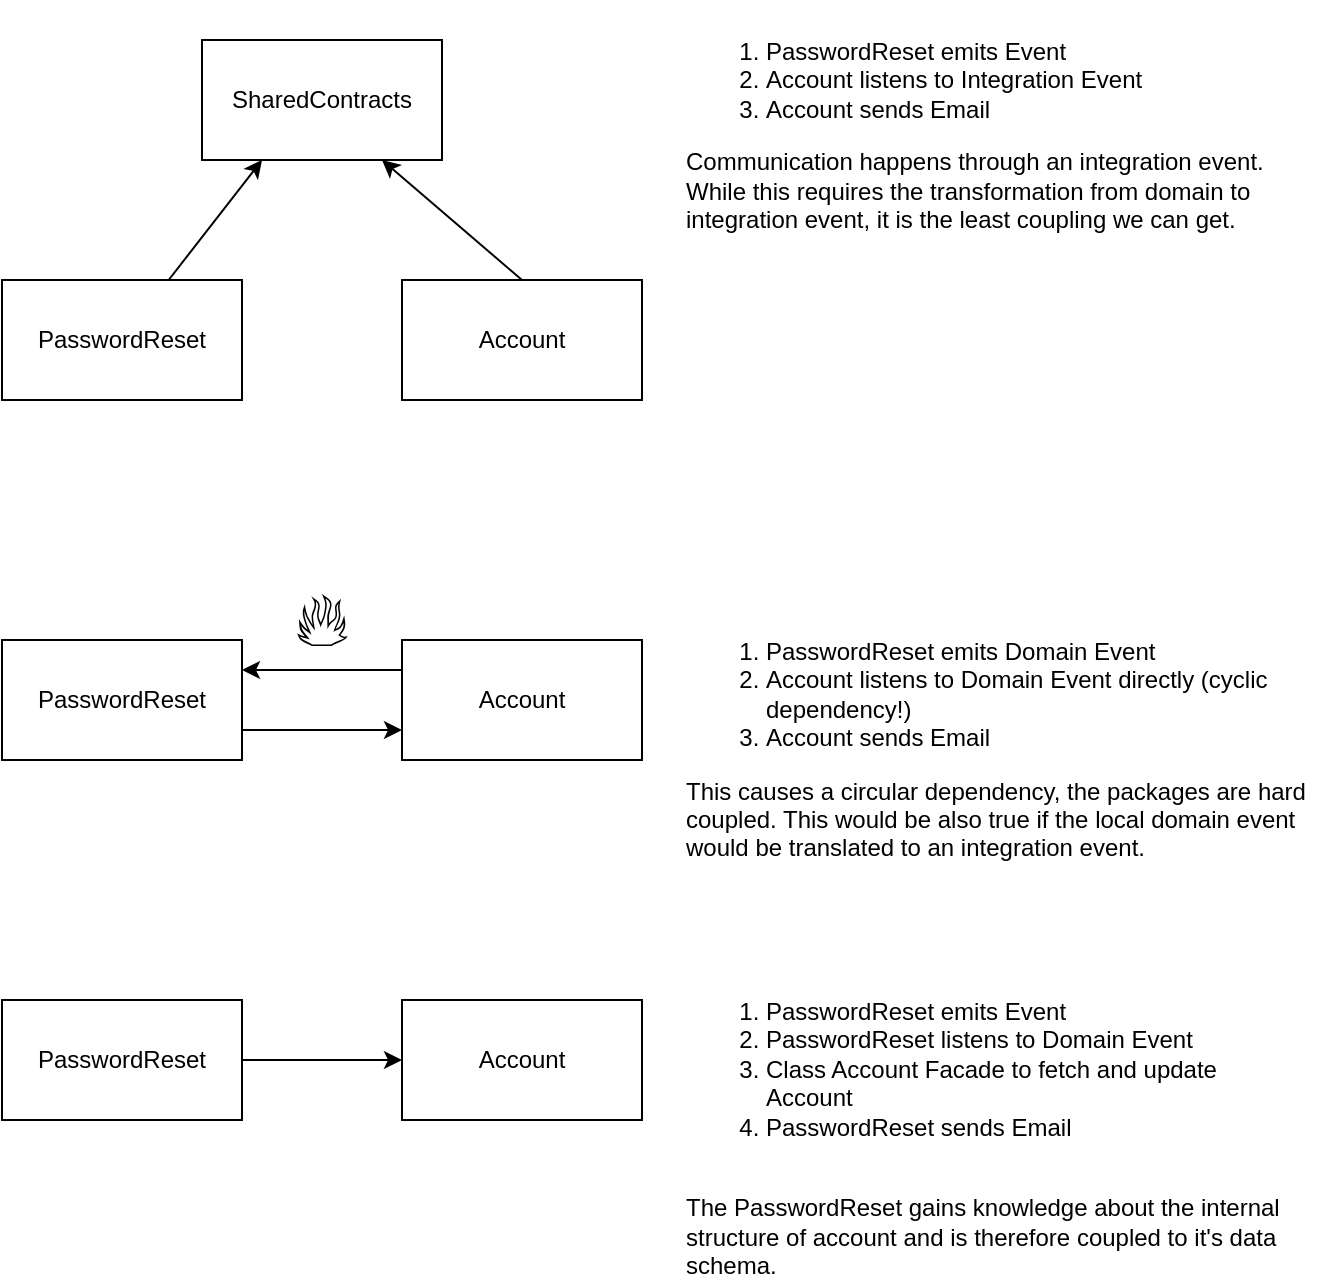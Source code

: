 <mxfile version="22.1.2" type="device">
  <diagram name="Page-1" id="khaXRA6iSKJZQyjHnTZh">
    <mxGraphModel dx="1728" dy="997" grid="1" gridSize="10" guides="1" tooltips="1" connect="1" arrows="1" fold="1" page="1" pageScale="1" pageWidth="850" pageHeight="1100" math="0" shadow="0">
      <root>
        <mxCell id="0" />
        <mxCell id="1" parent="0" />
        <mxCell id="eH1_68Vc52Qfok4Idrcj-3" style="edgeStyle=orthogonalEdgeStyle;rounded=0;orthogonalLoop=1;jettySize=auto;html=1;" edge="1" parent="1" source="eH1_68Vc52Qfok4Idrcj-1" target="eH1_68Vc52Qfok4Idrcj-2">
          <mxGeometry relative="1" as="geometry" />
        </mxCell>
        <mxCell id="eH1_68Vc52Qfok4Idrcj-1" value="PasswordReset" style="rounded=0;whiteSpace=wrap;html=1;" vertex="1" parent="1">
          <mxGeometry x="200" y="560" width="120" height="60" as="geometry" />
        </mxCell>
        <mxCell id="eH1_68Vc52Qfok4Idrcj-2" value="Account" style="rounded=0;whiteSpace=wrap;html=1;" vertex="1" parent="1">
          <mxGeometry x="400" y="560" width="120" height="60" as="geometry" />
        </mxCell>
        <mxCell id="eH1_68Vc52Qfok4Idrcj-14" style="edgeStyle=orthogonalEdgeStyle;rounded=0;orthogonalLoop=1;jettySize=auto;html=1;exitX=1;exitY=0.75;exitDx=0;exitDy=0;entryX=0;entryY=0.75;entryDx=0;entryDy=0;" edge="1" parent="1" source="eH1_68Vc52Qfok4Idrcj-5" target="eH1_68Vc52Qfok4Idrcj-6">
          <mxGeometry relative="1" as="geometry" />
        </mxCell>
        <mxCell id="eH1_68Vc52Qfok4Idrcj-5" value="PasswordReset" style="rounded=0;whiteSpace=wrap;html=1;" vertex="1" parent="1">
          <mxGeometry x="200" y="380" width="120" height="60" as="geometry" />
        </mxCell>
        <mxCell id="eH1_68Vc52Qfok4Idrcj-7" style="edgeStyle=orthogonalEdgeStyle;rounded=0;orthogonalLoop=1;jettySize=auto;html=1;exitX=0;exitY=0.25;exitDx=0;exitDy=0;entryX=1;entryY=0.25;entryDx=0;entryDy=0;" edge="1" parent="1" source="eH1_68Vc52Qfok4Idrcj-6" target="eH1_68Vc52Qfok4Idrcj-5">
          <mxGeometry relative="1" as="geometry" />
        </mxCell>
        <mxCell id="eH1_68Vc52Qfok4Idrcj-6" value="Account" style="rounded=0;whiteSpace=wrap;html=1;" vertex="1" parent="1">
          <mxGeometry x="400" y="380" width="120" height="60" as="geometry" />
        </mxCell>
        <mxCell id="eH1_68Vc52Qfok4Idrcj-12" style="rounded=0;orthogonalLoop=1;jettySize=auto;html=1;entryX=0.25;entryY=1;entryDx=0;entryDy=0;" edge="1" parent="1" source="eH1_68Vc52Qfok4Idrcj-8" target="eH1_68Vc52Qfok4Idrcj-11">
          <mxGeometry relative="1" as="geometry" />
        </mxCell>
        <mxCell id="eH1_68Vc52Qfok4Idrcj-8" value="PasswordReset" style="rounded=0;whiteSpace=wrap;html=1;" vertex="1" parent="1">
          <mxGeometry x="200" y="200" width="120" height="60" as="geometry" />
        </mxCell>
        <mxCell id="eH1_68Vc52Qfok4Idrcj-9" style="rounded=0;orthogonalLoop=1;jettySize=auto;html=1;entryX=0.75;entryY=1;entryDx=0;entryDy=0;exitX=0.5;exitY=0;exitDx=0;exitDy=0;" edge="1" parent="1" source="eH1_68Vc52Qfok4Idrcj-10" target="eH1_68Vc52Qfok4Idrcj-11">
          <mxGeometry relative="1" as="geometry" />
        </mxCell>
        <mxCell id="eH1_68Vc52Qfok4Idrcj-10" value="Account" style="rounded=0;whiteSpace=wrap;html=1;" vertex="1" parent="1">
          <mxGeometry x="400" y="200" width="120" height="60" as="geometry" />
        </mxCell>
        <mxCell id="eH1_68Vc52Qfok4Idrcj-11" value="SharedContracts" style="rounded=0;whiteSpace=wrap;html=1;" vertex="1" parent="1">
          <mxGeometry x="300" y="80" width="120" height="60" as="geometry" />
        </mxCell>
        <mxCell id="eH1_68Vc52Qfok4Idrcj-13" value="&lt;ol&gt;&lt;li&gt;PasswordReset emits Domain Event&lt;/li&gt;&lt;li&gt;Account listens to Domain Event directly (cyclic dependency!)&lt;br&gt;&lt;/li&gt;&lt;li&gt;Account sends Email&lt;/li&gt;&lt;/ol&gt;&lt;div&gt;This causes a circular dependency, the packages are hard coupled. This would be also true if the local domain event would be translated to an integration event.&lt;/div&gt;" style="text;html=1;strokeColor=none;fillColor=none;align=left;verticalAlign=top;whiteSpace=wrap;rounded=0;" vertex="1" parent="1">
          <mxGeometry x="540" y="360" width="320" height="80" as="geometry" />
        </mxCell>
        <mxCell id="eH1_68Vc52Qfok4Idrcj-15" value="&lt;ol&gt;&lt;li&gt;PasswordReset emits Event&lt;/li&gt;&lt;li&gt;PasswordReset&amp;nbsp;listens to Domain Event&lt;br&gt;&lt;/li&gt;&lt;li&gt;Class Account Facade to fetch and update Account&lt;/li&gt;&lt;li&gt;PasswordReset sends Email&lt;br&gt;&lt;/li&gt;&lt;/ol&gt;&lt;div&gt;&lt;br&gt;&lt;/div&gt;&lt;div&gt;The PasswordReset gains knowledge about the internal structure of account and is therefore coupled to it&#39;s data schema.&lt;/div&gt;" style="text;html=1;strokeColor=none;fillColor=none;align=left;verticalAlign=top;whiteSpace=wrap;rounded=0;" vertex="1" parent="1">
          <mxGeometry x="540" y="540" width="310" height="80" as="geometry" />
        </mxCell>
        <mxCell id="eH1_68Vc52Qfok4Idrcj-16" value="&lt;ol&gt;&lt;li&gt;PasswordReset emits Event&lt;/li&gt;&lt;li&gt;Account listens to Integration Event&lt;br&gt;&lt;/li&gt;&lt;li&gt;Account sends Email&lt;/li&gt;&lt;/ol&gt;&lt;div&gt;Communication happens through an integration event. While this requires the transformation from domain to integration event, it is the least coupling we can get.&lt;/div&gt;" style="text;html=1;strokeColor=none;fillColor=none;align=left;verticalAlign=top;whiteSpace=wrap;rounded=0;" vertex="1" parent="1">
          <mxGeometry x="540" y="60" width="320" height="80" as="geometry" />
        </mxCell>
        <mxCell id="eH1_68Vc52Qfok4Idrcj-18" value="🔥" style="text;html=1;strokeColor=none;fillColor=none;align=center;verticalAlign=middle;whiteSpace=wrap;rounded=0;fontSize=38;" vertex="1" parent="1">
          <mxGeometry x="320" y="340" width="80" height="60" as="geometry" />
        </mxCell>
      </root>
    </mxGraphModel>
  </diagram>
</mxfile>
